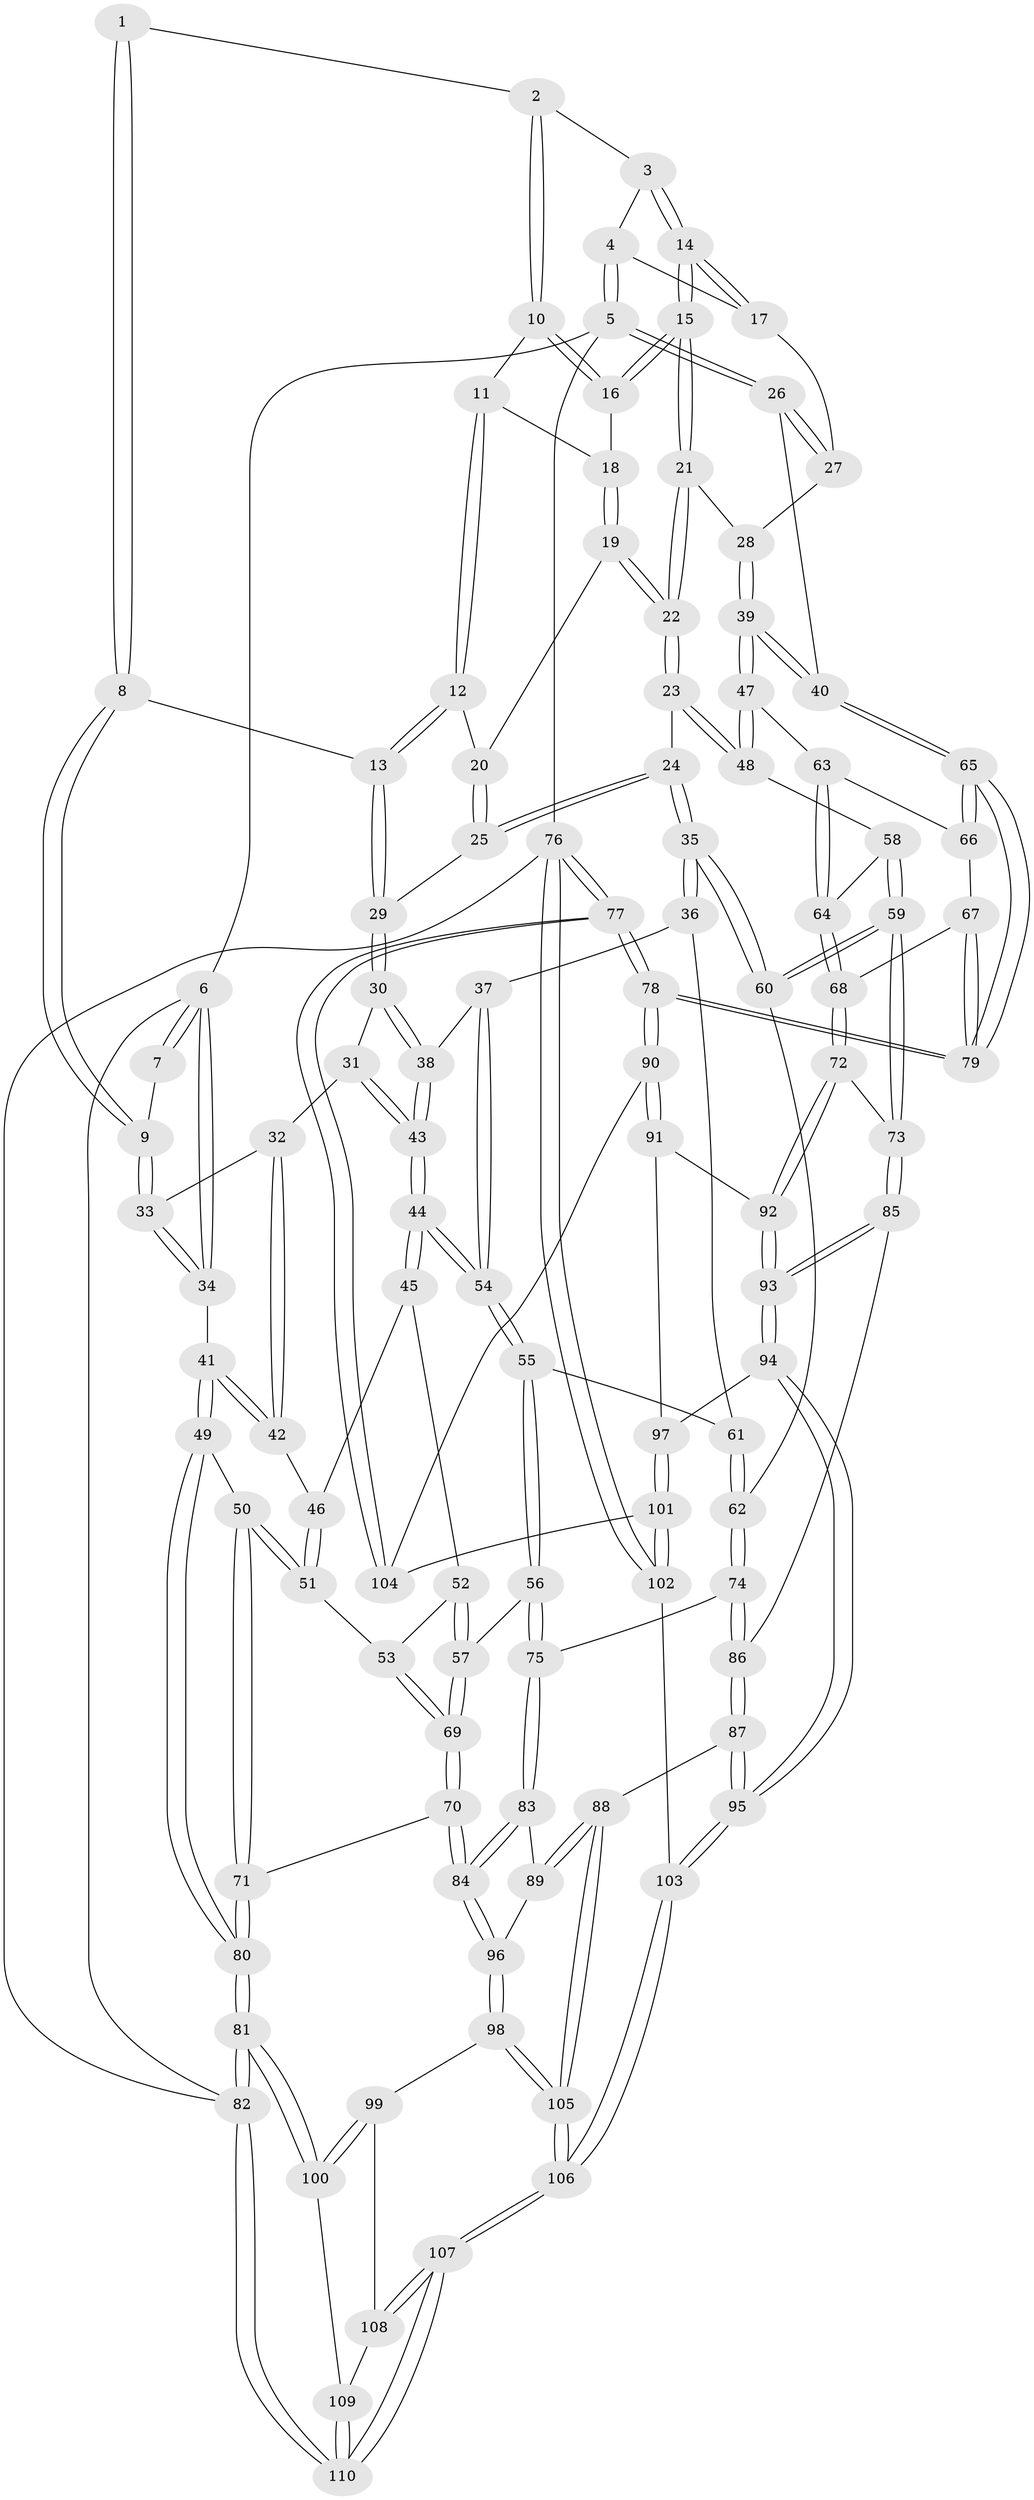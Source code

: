 // Generated by graph-tools (version 1.1) at 2025/02/03/09/25 05:02:16]
// undirected, 110 vertices, 272 edges
graph export_dot {
graph [start="1"]
  node [color=gray90,style=filled];
  1 [pos="+0.545498837246425+0"];
  2 [pos="+0.6191051644110268+0"];
  3 [pos="+0.6226372521121356+0"];
  4 [pos="+1+0"];
  5 [pos="+1+0"];
  6 [pos="+0+0"];
  7 [pos="+0.34090475516314+0"];
  8 [pos="+0.4380934315091091+0.14332755943498843"];
  9 [pos="+0.34069900700827493+0.1450000370849027"];
  10 [pos="+0.6119793271075193+0"];
  11 [pos="+0.5572998147287608+0.0809077900155478"];
  12 [pos="+0.4552270058964812+0.1432446556589798"];
  13 [pos="+0.44760255394204024+0.1454551832507185"];
  14 [pos="+0.7737187521637239+0.143138078504435"];
  15 [pos="+0.7593234089646282+0.15549738485530162"];
  16 [pos="+0.6857812755326687+0.12568528205137577"];
  17 [pos="+0.776413414507085+0.14180746764477656"];
  18 [pos="+0.6413051957390251+0.1280938125530819"];
  19 [pos="+0.6050202771996401+0.17689849616252107"];
  20 [pos="+0.5849587924758797+0.18827209150069615"];
  21 [pos="+0.7329147011052466+0.3069554352667316"];
  22 [pos="+0.7201719300778167+0.3261489691970845"];
  23 [pos="+0.7140380251525607+0.33755021221849263"];
  24 [pos="+0.6794055865512973+0.3519774781122125"];
  25 [pos="+0.5880040640517654+0.27255984793239374"];
  26 [pos="+1+0"];
  27 [pos="+0.8916198955661678+0.16532134481141944"];
  28 [pos="+0.9351216309378401+0.28557298403400844"];
  29 [pos="+0.5062135418303644+0.24888007754379518"];
  30 [pos="+0.4591577352601676+0.37287294589815456"];
  31 [pos="+0.34617180661457564+0.3093790022060091"];
  32 [pos="+0.3034909535136525+0.2585902946721418"];
  33 [pos="+0.3057058480606846+0.17313951403312025"];
  34 [pos="+0+0"];
  35 [pos="+0.5884370733106103+0.4478298315371932"];
  36 [pos="+0.5040108838036353+0.41813784626864375"];
  37 [pos="+0.48455264925328023+0.40391572570539"];
  38 [pos="+0.47066541583828825+0.38985079490741714"];
  39 [pos="+1+0.39396559101431566"];
  40 [pos="+1+0.39443326049497457"];
  41 [pos="+0+0.381033968343594"];
  42 [pos="+0.23751245276742397+0.32477936132036167"];
  43 [pos="+0.3266364211280151+0.4562251402478589"];
  44 [pos="+0.31861571159446905+0.4728284362408708"];
  45 [pos="+0.27449582398242356+0.4519771152954183"];
  46 [pos="+0.23636582333417636+0.40006976943456546"];
  47 [pos="+0.9057500839208744+0.4701560475524942"];
  48 [pos="+0.8127946420672856+0.43376015829562314"];
  49 [pos="+0+0.39970670378159723"];
  50 [pos="+0.0074623256824333465+0.4704177062668315"];
  51 [pos="+0.10867438679179706+0.5086153904633277"];
  52 [pos="+0.23341673044422737+0.4801754061971102"];
  53 [pos="+0.12968519474988943+0.5244661025305188"];
  54 [pos="+0.33101362265711776+0.5077125299560225"];
  55 [pos="+0.3371318299861895+0.5564364565435477"];
  56 [pos="+0.3289041244192362+0.5842616022412761"];
  57 [pos="+0.3061186224715646+0.585892984721231"];
  58 [pos="+0.7624057023835049+0.5261533380194795"];
  59 [pos="+0.6120155476630628+0.5808670109495203"];
  60 [pos="+0.5990204002200706+0.5662057640675058"];
  61 [pos="+0.4114363065700405+0.5215357580880253"];
  62 [pos="+0.5501870080605592+0.5834705765593107"];
  63 [pos="+0.884127760129128+0.5375772062986722"];
  64 [pos="+0.8069701264313891+0.589129245765743"];
  65 [pos="+1+0.8253987694444725"];
  66 [pos="+0.8877564946198865+0.549215545148833"];
  67 [pos="+0.8997388603523152+0.6653011872355725"];
  68 [pos="+0.7611205377514964+0.6844610503729964"];
  69 [pos="+0.1937345013682303+0.59925342964753"];
  70 [pos="+0.14875247021879642+0.7618089424444874"];
  71 [pos="+0.11017530702833184+0.7545312481721731"];
  72 [pos="+0.7469373589645427+0.6944195723603178"];
  73 [pos="+0.6400432012495799+0.6360717294049744"];
  74 [pos="+0.39434886851075107+0.6670579800711102"];
  75 [pos="+0.38821856835856067+0.6665102956312418"];
  76 [pos="+1+1"];
  77 [pos="+1+1"];
  78 [pos="+1+1"];
  79 [pos="+1+0.8322251345494326"];
  80 [pos="+0+0.7557022272313996"];
  81 [pos="+0+0.9614819387292282"];
  82 [pos="+0+1"];
  83 [pos="+0.35653453196462837+0.713296196659764"];
  84 [pos="+0.1590730651554936+0.7742641886680582"];
  85 [pos="+0.5675606842969688+0.752085890057757"];
  86 [pos="+0.5024661512194234+0.7729158231327704"];
  87 [pos="+0.4873179661517868+0.8192148856558299"];
  88 [pos="+0.37426463995332226+0.8726117741628756"];
  89 [pos="+0.3598310763936652+0.7986135539569748"];
  90 [pos="+0.8498577689250794+0.8264604901824845"];
  91 [pos="+0.7656185537571478+0.7546633113475633"];
  92 [pos="+0.7501683242568281+0.7104152246973209"];
  93 [pos="+0.6144670254679405+0.818834138159053"];
  94 [pos="+0.6215166048854115+0.8406477397109606"];
  95 [pos="+0.5578851990862187+0.928282507309519"];
  96 [pos="+0.1679707467713716+0.8066687231313987"];
  97 [pos="+0.693576856837106+0.8542749042952881"];
  98 [pos="+0.16917029895280644+0.812716929047069"];
  99 [pos="+0.15723950185799176+0.8498402008708641"];
  100 [pos="+0+0.9430157283221533"];
  101 [pos="+0.7106406199664771+0.9080608668545305"];
  102 [pos="+0.6155596043777399+1"];
  103 [pos="+0.5501777062976495+1"];
  104 [pos="+0.7489678728011678+0.900808602514953"];
  105 [pos="+0.355493972273103+0.9122843844623776"];
  106 [pos="+0.3946385531648667+1"];
  107 [pos="+0.37914002212558023+1"];
  108 [pos="+0.15305699212956603+0.8948356120201127"];
  109 [pos="+0.09873696095037733+0.9542206650294194"];
  110 [pos="+0.15837483909604197+1"];
  1 -- 2;
  1 -- 8;
  1 -- 8;
  2 -- 3;
  2 -- 10;
  2 -- 10;
  3 -- 4;
  3 -- 14;
  3 -- 14;
  4 -- 5;
  4 -- 5;
  4 -- 17;
  5 -- 6;
  5 -- 26;
  5 -- 26;
  5 -- 76;
  6 -- 7;
  6 -- 7;
  6 -- 34;
  6 -- 34;
  6 -- 82;
  7 -- 9;
  8 -- 9;
  8 -- 9;
  8 -- 13;
  9 -- 33;
  9 -- 33;
  10 -- 11;
  10 -- 16;
  10 -- 16;
  11 -- 12;
  11 -- 12;
  11 -- 18;
  12 -- 13;
  12 -- 13;
  12 -- 20;
  13 -- 29;
  13 -- 29;
  14 -- 15;
  14 -- 15;
  14 -- 17;
  14 -- 17;
  15 -- 16;
  15 -- 16;
  15 -- 21;
  15 -- 21;
  16 -- 18;
  17 -- 27;
  18 -- 19;
  18 -- 19;
  19 -- 20;
  19 -- 22;
  19 -- 22;
  20 -- 25;
  20 -- 25;
  21 -- 22;
  21 -- 22;
  21 -- 28;
  22 -- 23;
  22 -- 23;
  23 -- 24;
  23 -- 48;
  23 -- 48;
  24 -- 25;
  24 -- 25;
  24 -- 35;
  24 -- 35;
  25 -- 29;
  26 -- 27;
  26 -- 27;
  26 -- 40;
  27 -- 28;
  28 -- 39;
  28 -- 39;
  29 -- 30;
  29 -- 30;
  30 -- 31;
  30 -- 38;
  30 -- 38;
  31 -- 32;
  31 -- 43;
  31 -- 43;
  32 -- 33;
  32 -- 42;
  32 -- 42;
  33 -- 34;
  33 -- 34;
  34 -- 41;
  35 -- 36;
  35 -- 36;
  35 -- 60;
  35 -- 60;
  36 -- 37;
  36 -- 61;
  37 -- 38;
  37 -- 54;
  37 -- 54;
  38 -- 43;
  38 -- 43;
  39 -- 40;
  39 -- 40;
  39 -- 47;
  39 -- 47;
  40 -- 65;
  40 -- 65;
  41 -- 42;
  41 -- 42;
  41 -- 49;
  41 -- 49;
  42 -- 46;
  43 -- 44;
  43 -- 44;
  44 -- 45;
  44 -- 45;
  44 -- 54;
  44 -- 54;
  45 -- 46;
  45 -- 52;
  46 -- 51;
  46 -- 51;
  47 -- 48;
  47 -- 48;
  47 -- 63;
  48 -- 58;
  49 -- 50;
  49 -- 80;
  49 -- 80;
  50 -- 51;
  50 -- 51;
  50 -- 71;
  50 -- 71;
  51 -- 53;
  52 -- 53;
  52 -- 57;
  52 -- 57;
  53 -- 69;
  53 -- 69;
  54 -- 55;
  54 -- 55;
  55 -- 56;
  55 -- 56;
  55 -- 61;
  56 -- 57;
  56 -- 75;
  56 -- 75;
  57 -- 69;
  57 -- 69;
  58 -- 59;
  58 -- 59;
  58 -- 64;
  59 -- 60;
  59 -- 60;
  59 -- 73;
  59 -- 73;
  60 -- 62;
  61 -- 62;
  61 -- 62;
  62 -- 74;
  62 -- 74;
  63 -- 64;
  63 -- 64;
  63 -- 66;
  64 -- 68;
  64 -- 68;
  65 -- 66;
  65 -- 66;
  65 -- 79;
  65 -- 79;
  66 -- 67;
  67 -- 68;
  67 -- 79;
  67 -- 79;
  68 -- 72;
  68 -- 72;
  69 -- 70;
  69 -- 70;
  70 -- 71;
  70 -- 84;
  70 -- 84;
  71 -- 80;
  71 -- 80;
  72 -- 73;
  72 -- 92;
  72 -- 92;
  73 -- 85;
  73 -- 85;
  74 -- 75;
  74 -- 86;
  74 -- 86;
  75 -- 83;
  75 -- 83;
  76 -- 77;
  76 -- 77;
  76 -- 102;
  76 -- 102;
  76 -- 82;
  77 -- 78;
  77 -- 78;
  77 -- 104;
  77 -- 104;
  78 -- 79;
  78 -- 79;
  78 -- 90;
  78 -- 90;
  80 -- 81;
  80 -- 81;
  81 -- 82;
  81 -- 82;
  81 -- 100;
  81 -- 100;
  82 -- 110;
  82 -- 110;
  83 -- 84;
  83 -- 84;
  83 -- 89;
  84 -- 96;
  84 -- 96;
  85 -- 86;
  85 -- 93;
  85 -- 93;
  86 -- 87;
  86 -- 87;
  87 -- 88;
  87 -- 95;
  87 -- 95;
  88 -- 89;
  88 -- 89;
  88 -- 105;
  88 -- 105;
  89 -- 96;
  90 -- 91;
  90 -- 91;
  90 -- 104;
  91 -- 92;
  91 -- 97;
  92 -- 93;
  92 -- 93;
  93 -- 94;
  93 -- 94;
  94 -- 95;
  94 -- 95;
  94 -- 97;
  95 -- 103;
  95 -- 103;
  96 -- 98;
  96 -- 98;
  97 -- 101;
  97 -- 101;
  98 -- 99;
  98 -- 105;
  98 -- 105;
  99 -- 100;
  99 -- 100;
  99 -- 108;
  100 -- 109;
  101 -- 102;
  101 -- 102;
  101 -- 104;
  102 -- 103;
  103 -- 106;
  103 -- 106;
  105 -- 106;
  105 -- 106;
  106 -- 107;
  106 -- 107;
  107 -- 108;
  107 -- 108;
  107 -- 110;
  107 -- 110;
  108 -- 109;
  109 -- 110;
  109 -- 110;
}
